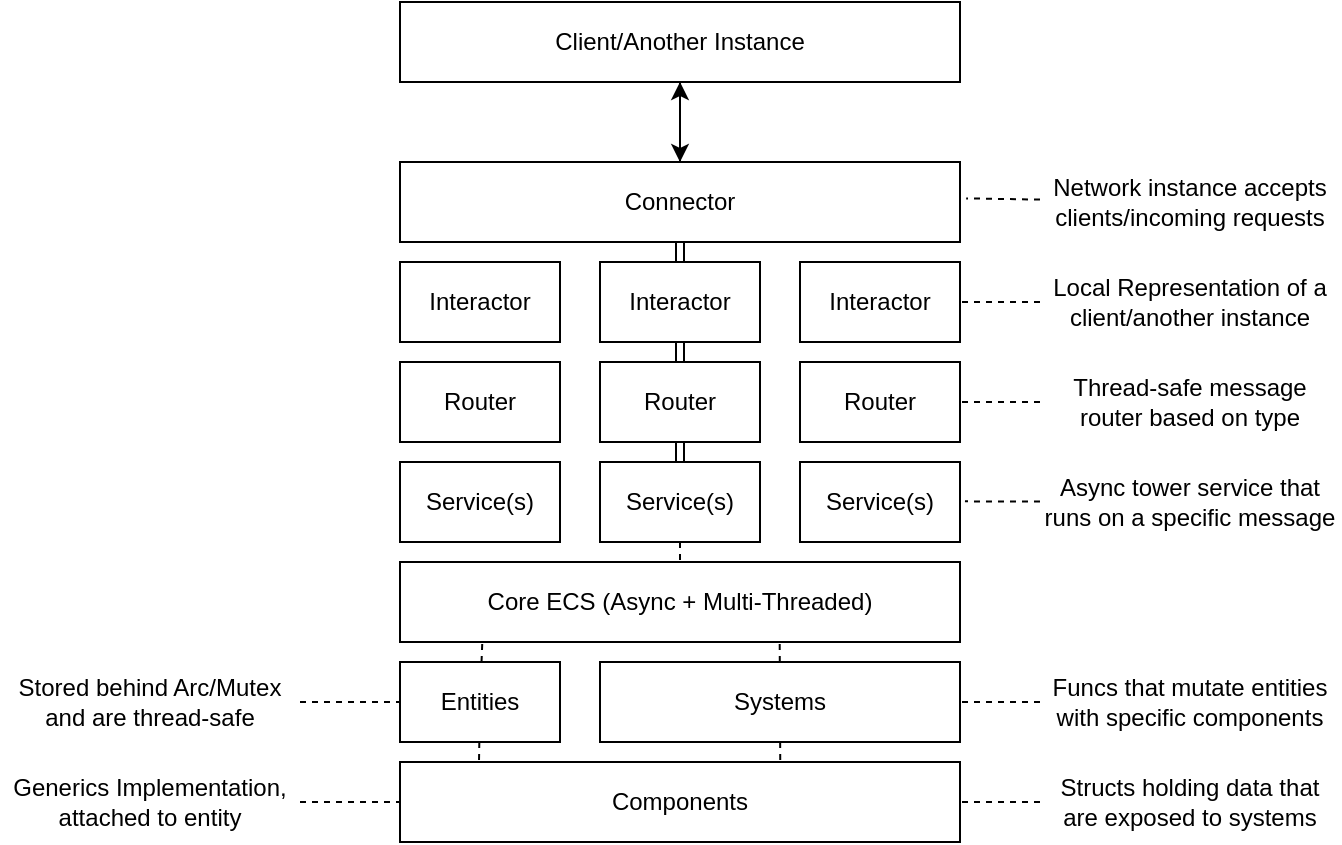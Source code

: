 <mxfile version="20.8.22" type="device"><diagram name="Page-1" id="iBEaCkcsJmDi9sRNuMTD"><mxGraphModel dx="751" dy="498" grid="1" gridSize="10" guides="1" tooltips="1" connect="1" arrows="1" fold="1" page="1" pageScale="1" pageWidth="827" pageHeight="1169" math="0" shadow="0"><root><mxCell id="0"/><mxCell id="1" parent="0"/><mxCell id="kfFMPsDBFmf55PTsBaKd-10" style="edgeStyle=none;rounded=0;orthogonalLoop=1;jettySize=auto;html=1;" edge="1" parent="1" source="kfFMPsDBFmf55PTsBaKd-1"><mxGeometry relative="1" as="geometry"><mxPoint x="430" y="120" as="targetPoint"/></mxGeometry></mxCell><mxCell id="kfFMPsDBFmf55PTsBaKd-12" style="edgeStyle=none;rounded=0;orthogonalLoop=1;jettySize=auto;html=1;entryX=0.5;entryY=0;entryDx=0;entryDy=0;shape=link;" edge="1" parent="1" source="kfFMPsDBFmf55PTsBaKd-1" target="kfFMPsDBFmf55PTsBaKd-3"><mxGeometry relative="1" as="geometry"/></mxCell><mxCell id="kfFMPsDBFmf55PTsBaKd-1" value="Connector" style="rounded=0;whiteSpace=wrap;html=1;" vertex="1" parent="1"><mxGeometry x="290" y="160" width="280" height="40" as="geometry"/></mxCell><mxCell id="kfFMPsDBFmf55PTsBaKd-2" value="Interactor" style="rounded=0;whiteSpace=wrap;html=1;" vertex="1" parent="1"><mxGeometry x="290" y="210" width="80" height="40" as="geometry"/></mxCell><mxCell id="kfFMPsDBFmf55PTsBaKd-14" style="edgeStyle=none;rounded=0;orthogonalLoop=1;jettySize=auto;html=1;shape=link;" edge="1" parent="1" source="kfFMPsDBFmf55PTsBaKd-3" target="kfFMPsDBFmf55PTsBaKd-6"><mxGeometry relative="1" as="geometry"/></mxCell><mxCell id="kfFMPsDBFmf55PTsBaKd-3" value="Interactor" style="rounded=0;whiteSpace=wrap;html=1;" vertex="1" parent="1"><mxGeometry x="390" y="210" width="80" height="40" as="geometry"/></mxCell><mxCell id="kfFMPsDBFmf55PTsBaKd-4" value="Interactor" style="rounded=0;whiteSpace=wrap;html=1;" vertex="1" parent="1"><mxGeometry x="490" y="210" width="80" height="40" as="geometry"/></mxCell><mxCell id="kfFMPsDBFmf55PTsBaKd-5" value="Router" style="rounded=0;whiteSpace=wrap;html=1;" vertex="1" parent="1"><mxGeometry x="290" y="260" width="80" height="40" as="geometry"/></mxCell><mxCell id="kfFMPsDBFmf55PTsBaKd-18" style="edgeStyle=none;shape=link;rounded=0;orthogonalLoop=1;jettySize=auto;html=1;entryX=0.5;entryY=0;entryDx=0;entryDy=0;" edge="1" parent="1" source="kfFMPsDBFmf55PTsBaKd-6" target="kfFMPsDBFmf55PTsBaKd-16"><mxGeometry relative="1" as="geometry"/></mxCell><mxCell id="kfFMPsDBFmf55PTsBaKd-6" value="Router" style="rounded=0;whiteSpace=wrap;html=1;" vertex="1" parent="1"><mxGeometry x="390" y="260" width="80" height="40" as="geometry"/></mxCell><mxCell id="kfFMPsDBFmf55PTsBaKd-7" value="Router" style="rounded=0;whiteSpace=wrap;html=1;" vertex="1" parent="1"><mxGeometry x="490" y="260" width="80" height="40" as="geometry"/></mxCell><mxCell id="kfFMPsDBFmf55PTsBaKd-9" style="rounded=0;orthogonalLoop=1;jettySize=auto;html=1;entryX=0.5;entryY=0;entryDx=0;entryDy=0;" edge="1" parent="1" source="kfFMPsDBFmf55PTsBaKd-8" target="kfFMPsDBFmf55PTsBaKd-1"><mxGeometry relative="1" as="geometry"/></mxCell><mxCell id="kfFMPsDBFmf55PTsBaKd-8" value="Client/Another Instance" style="rounded=0;whiteSpace=wrap;html=1;" vertex="1" parent="1"><mxGeometry x="290" y="80" width="280" height="40" as="geometry"/></mxCell><mxCell id="kfFMPsDBFmf55PTsBaKd-15" value="Service(s)" style="rounded=0;whiteSpace=wrap;html=1;" vertex="1" parent="1"><mxGeometry x="290" y="310" width="80" height="40" as="geometry"/></mxCell><mxCell id="kfFMPsDBFmf55PTsBaKd-28" style="edgeStyle=none;rounded=0;orthogonalLoop=1;jettySize=auto;html=1;entryX=0.5;entryY=0;entryDx=0;entryDy=0;dashed=1;endArrow=none;endFill=0;" edge="1" parent="1" source="kfFMPsDBFmf55PTsBaKd-16" target="kfFMPsDBFmf55PTsBaKd-27"><mxGeometry relative="1" as="geometry"/></mxCell><mxCell id="kfFMPsDBFmf55PTsBaKd-16" value="Service(s)" style="rounded=0;whiteSpace=wrap;html=1;" vertex="1" parent="1"><mxGeometry x="390" y="310" width="80" height="40" as="geometry"/></mxCell><mxCell id="kfFMPsDBFmf55PTsBaKd-17" value="Service(s)" style="rounded=0;whiteSpace=wrap;html=1;" vertex="1" parent="1"><mxGeometry x="490" y="310" width="80" height="40" as="geometry"/></mxCell><mxCell id="kfFMPsDBFmf55PTsBaKd-20" style="edgeStyle=none;rounded=0;orthogonalLoop=1;jettySize=auto;html=1;entryX=1;entryY=0.5;entryDx=0;entryDy=0;dashed=1;endArrow=none;endFill=0;" edge="1" parent="1" source="kfFMPsDBFmf55PTsBaKd-19" target="kfFMPsDBFmf55PTsBaKd-4"><mxGeometry relative="1" as="geometry"/></mxCell><mxCell id="kfFMPsDBFmf55PTsBaKd-19" value="Local Representation of a client/another instance" style="text;html=1;strokeColor=none;fillColor=none;align=center;verticalAlign=middle;whiteSpace=wrap;rounded=0;" vertex="1" parent="1"><mxGeometry x="610" y="210" width="150" height="40" as="geometry"/></mxCell><mxCell id="kfFMPsDBFmf55PTsBaKd-22" style="edgeStyle=none;rounded=0;orthogonalLoop=1;jettySize=auto;html=1;entryX=1;entryY=0.5;entryDx=0;entryDy=0;dashed=1;endArrow=none;endFill=0;" edge="1" parent="1" source="kfFMPsDBFmf55PTsBaKd-21" target="kfFMPsDBFmf55PTsBaKd-7"><mxGeometry relative="1" as="geometry"/></mxCell><mxCell id="kfFMPsDBFmf55PTsBaKd-21" value="Thread-safe message router based on type" style="text;html=1;strokeColor=none;fillColor=none;align=center;verticalAlign=middle;whiteSpace=wrap;rounded=0;" vertex="1" parent="1"><mxGeometry x="610" y="260" width="150" height="40" as="geometry"/></mxCell><mxCell id="kfFMPsDBFmf55PTsBaKd-24" style="edgeStyle=none;rounded=0;orthogonalLoop=1;jettySize=auto;html=1;entryX=1.031;entryY=0.492;entryDx=0;entryDy=0;entryPerimeter=0;dashed=1;endArrow=none;endFill=0;" edge="1" parent="1" source="kfFMPsDBFmf55PTsBaKd-23" target="kfFMPsDBFmf55PTsBaKd-17"><mxGeometry relative="1" as="geometry"/></mxCell><mxCell id="kfFMPsDBFmf55PTsBaKd-23" value="Async tower service that runs on a specific message" style="text;html=1;strokeColor=none;fillColor=none;align=center;verticalAlign=middle;whiteSpace=wrap;rounded=0;" vertex="1" parent="1"><mxGeometry x="610" y="310" width="150" height="40" as="geometry"/></mxCell><mxCell id="kfFMPsDBFmf55PTsBaKd-26" style="edgeStyle=none;rounded=0;orthogonalLoop=1;jettySize=auto;html=1;entryX=1.011;entryY=0.455;entryDx=0;entryDy=0;entryPerimeter=0;dashed=1;endArrow=none;endFill=0;" edge="1" parent="1" source="kfFMPsDBFmf55PTsBaKd-25" target="kfFMPsDBFmf55PTsBaKd-1"><mxGeometry relative="1" as="geometry"/></mxCell><mxCell id="kfFMPsDBFmf55PTsBaKd-25" value="Network instance accepts clients/incoming requests" style="text;html=1;strokeColor=none;fillColor=none;align=center;verticalAlign=middle;whiteSpace=wrap;rounded=0;" vertex="1" parent="1"><mxGeometry x="610" y="160" width="150" height="40" as="geometry"/></mxCell><mxCell id="kfFMPsDBFmf55PTsBaKd-27" value="Core ECS (Async + Multi-Threaded)" style="rounded=0;whiteSpace=wrap;html=1;" vertex="1" parent="1"><mxGeometry x="290" y="360" width="280" height="40" as="geometry"/></mxCell><mxCell id="kfFMPsDBFmf55PTsBaKd-33" style="edgeStyle=none;rounded=0;orthogonalLoop=1;jettySize=auto;html=1;entryX=0.147;entryY=0.992;entryDx=0;entryDy=0;entryPerimeter=0;dashed=1;endArrow=none;endFill=0;" edge="1" parent="1" source="kfFMPsDBFmf55PTsBaKd-29" target="kfFMPsDBFmf55PTsBaKd-27"><mxGeometry relative="1" as="geometry"/></mxCell><mxCell id="kfFMPsDBFmf55PTsBaKd-41" style="edgeStyle=none;rounded=0;orthogonalLoop=1;jettySize=auto;html=1;entryX=0.141;entryY=0.026;entryDx=0;entryDy=0;entryPerimeter=0;dashed=1;endArrow=none;endFill=0;" edge="1" parent="1" source="kfFMPsDBFmf55PTsBaKd-29" target="kfFMPsDBFmf55PTsBaKd-31"><mxGeometry relative="1" as="geometry"/></mxCell><mxCell id="kfFMPsDBFmf55PTsBaKd-29" value="Entities" style="rounded=0;whiteSpace=wrap;html=1;" vertex="1" parent="1"><mxGeometry x="290" y="410" width="80" height="40" as="geometry"/></mxCell><mxCell id="kfFMPsDBFmf55PTsBaKd-38" style="edgeStyle=none;rounded=0;orthogonalLoop=1;jettySize=auto;html=1;entryX=0.678;entryY=0.985;entryDx=0;entryDy=0;entryPerimeter=0;dashed=1;endArrow=none;endFill=0;" edge="1" parent="1" source="kfFMPsDBFmf55PTsBaKd-30" target="kfFMPsDBFmf55PTsBaKd-27"><mxGeometry relative="1" as="geometry"/></mxCell><mxCell id="kfFMPsDBFmf55PTsBaKd-40" style="edgeStyle=none;rounded=0;orthogonalLoop=1;jettySize=auto;html=1;entryX=0.679;entryY=-0.008;entryDx=0;entryDy=0;entryPerimeter=0;dashed=1;endArrow=none;endFill=0;" edge="1" parent="1" source="kfFMPsDBFmf55PTsBaKd-30" target="kfFMPsDBFmf55PTsBaKd-31"><mxGeometry relative="1" as="geometry"/></mxCell><mxCell id="kfFMPsDBFmf55PTsBaKd-30" value="Systems" style="rounded=0;whiteSpace=wrap;html=1;" vertex="1" parent="1"><mxGeometry x="390" y="410" width="180" height="40" as="geometry"/></mxCell><mxCell id="kfFMPsDBFmf55PTsBaKd-31" value="Components" style="rounded=0;whiteSpace=wrap;html=1;" vertex="1" parent="1"><mxGeometry x="290" y="460" width="280" height="40" as="geometry"/></mxCell><mxCell id="kfFMPsDBFmf55PTsBaKd-43" style="edgeStyle=none;rounded=0;orthogonalLoop=1;jettySize=auto;html=1;entryX=0;entryY=0.5;entryDx=0;entryDy=0;dashed=1;endArrow=none;endFill=0;" edge="1" parent="1" source="kfFMPsDBFmf55PTsBaKd-42" target="kfFMPsDBFmf55PTsBaKd-29"><mxGeometry relative="1" as="geometry"/></mxCell><mxCell id="kfFMPsDBFmf55PTsBaKd-42" value="Stored behind Arc/Mutex and are thread-safe" style="text;html=1;strokeColor=none;fillColor=none;align=center;verticalAlign=middle;whiteSpace=wrap;rounded=0;" vertex="1" parent="1"><mxGeometry x="90" y="410" width="150" height="40" as="geometry"/></mxCell><mxCell id="kfFMPsDBFmf55PTsBaKd-45" style="edgeStyle=none;rounded=0;orthogonalLoop=1;jettySize=auto;html=1;entryX=1;entryY=0.5;entryDx=0;entryDy=0;dashed=1;endArrow=none;endFill=0;" edge="1" parent="1" source="kfFMPsDBFmf55PTsBaKd-44" target="kfFMPsDBFmf55PTsBaKd-30"><mxGeometry relative="1" as="geometry"/></mxCell><mxCell id="kfFMPsDBFmf55PTsBaKd-44" value="Funcs that mutate entities with specific components" style="text;html=1;strokeColor=none;fillColor=none;align=center;verticalAlign=middle;whiteSpace=wrap;rounded=0;" vertex="1" parent="1"><mxGeometry x="610" y="410" width="150" height="40" as="geometry"/></mxCell><mxCell id="kfFMPsDBFmf55PTsBaKd-47" style="edgeStyle=none;rounded=0;orthogonalLoop=1;jettySize=auto;html=1;entryX=1;entryY=0.5;entryDx=0;entryDy=0;dashed=1;endArrow=none;endFill=0;" edge="1" parent="1" source="kfFMPsDBFmf55PTsBaKd-46" target="kfFMPsDBFmf55PTsBaKd-31"><mxGeometry relative="1" as="geometry"/></mxCell><mxCell id="kfFMPsDBFmf55PTsBaKd-46" value="Structs holding data that are exposed to systems" style="text;html=1;strokeColor=none;fillColor=none;align=center;verticalAlign=middle;whiteSpace=wrap;rounded=0;" vertex="1" parent="1"><mxGeometry x="610" y="460" width="150" height="40" as="geometry"/></mxCell><mxCell id="kfFMPsDBFmf55PTsBaKd-49" style="edgeStyle=none;rounded=0;orthogonalLoop=1;jettySize=auto;html=1;entryX=0;entryY=0.5;entryDx=0;entryDy=0;dashed=1;endArrow=none;endFill=0;" edge="1" parent="1" source="kfFMPsDBFmf55PTsBaKd-48" target="kfFMPsDBFmf55PTsBaKd-31"><mxGeometry relative="1" as="geometry"/></mxCell><mxCell id="kfFMPsDBFmf55PTsBaKd-48" value="Generics Implementation, attached to entity" style="text;html=1;strokeColor=none;fillColor=none;align=center;verticalAlign=middle;whiteSpace=wrap;rounded=0;" vertex="1" parent="1"><mxGeometry x="90" y="460" width="150" height="40" as="geometry"/></mxCell></root></mxGraphModel></diagram></mxfile>
